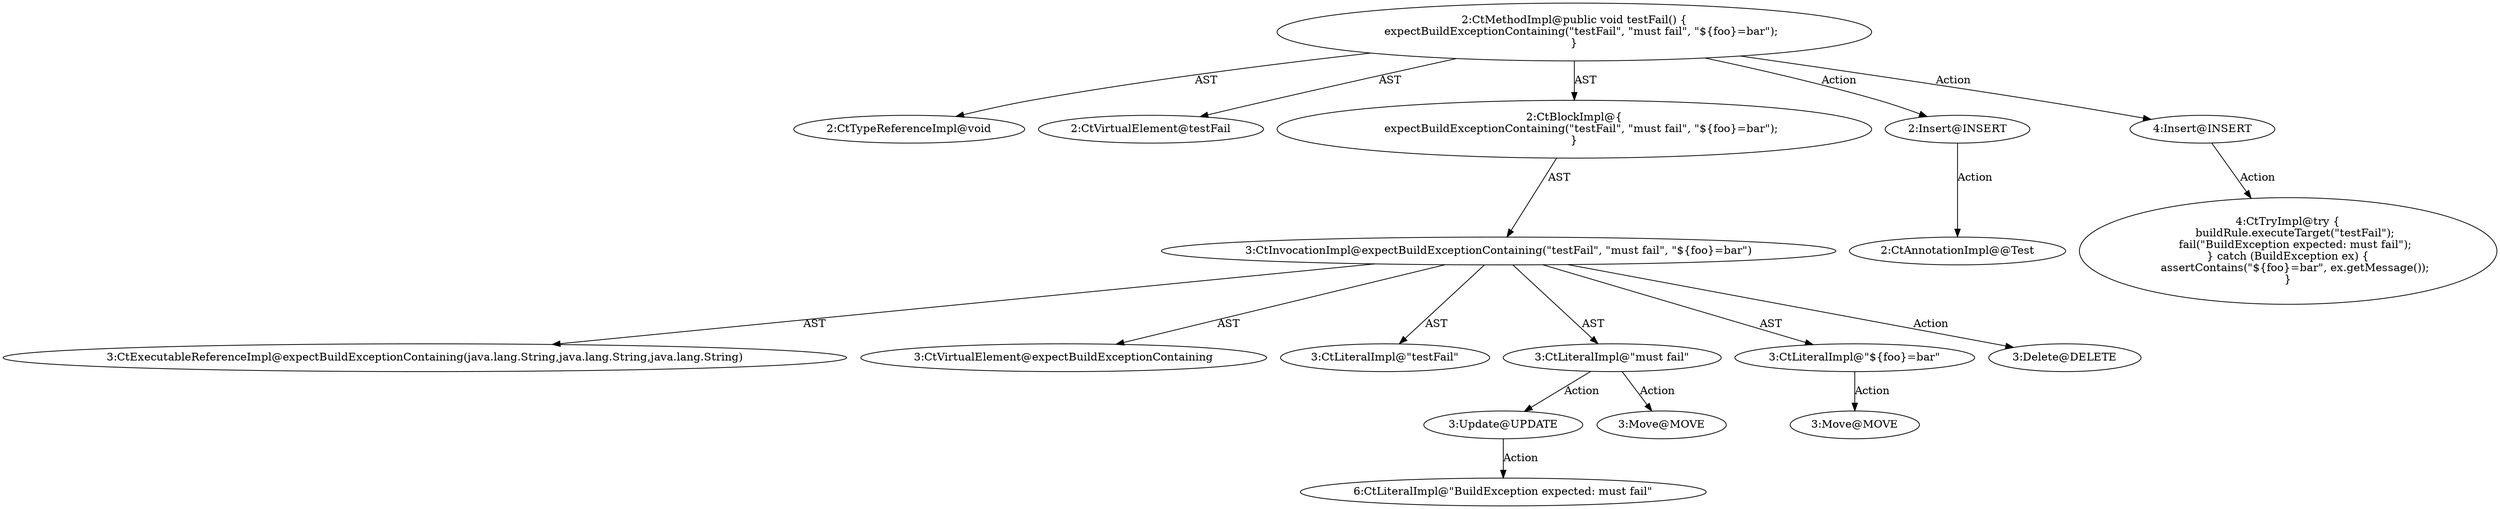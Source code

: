 digraph "testFail#?" {
0 [label="2:CtTypeReferenceImpl@void" shape=ellipse]
1 [label="2:CtVirtualElement@testFail" shape=ellipse]
2 [label="3:CtExecutableReferenceImpl@expectBuildExceptionContaining(java.lang.String,java.lang.String,java.lang.String)" shape=ellipse]
3 [label="3:CtVirtualElement@expectBuildExceptionContaining" shape=ellipse]
4 [label="3:CtLiteralImpl@\"testFail\"" shape=ellipse]
5 [label="3:CtLiteralImpl@\"must fail\"" shape=ellipse]
6 [label="3:CtLiteralImpl@\"$\{foo\}=bar\"" shape=ellipse]
7 [label="3:CtInvocationImpl@expectBuildExceptionContaining(\"testFail\", \"must fail\", \"$\{foo\}=bar\")" shape=ellipse]
8 [label="2:CtBlockImpl@\{
    expectBuildExceptionContaining(\"testFail\", \"must fail\", \"$\{foo\}=bar\");
\}" shape=ellipse]
9 [label="2:CtMethodImpl@public void testFail() \{
    expectBuildExceptionContaining(\"testFail\", \"must fail\", \"$\{foo\}=bar\");
\}" shape=ellipse]
10 [label="3:Update@UPDATE" shape=ellipse]
11 [label="6:CtLiteralImpl@\"BuildException expected: must fail\"" shape=ellipse]
12 [label="3:Delete@DELETE" shape=ellipse]
13 [label="2:Insert@INSERT" shape=ellipse]
14 [label="2:CtAnnotationImpl@@Test" shape=ellipse]
15 [label="4:Insert@INSERT" shape=ellipse]
16 [label="4:CtTryImpl@try \{
    buildRule.executeTarget(\"testFail\");
    fail(\"BuildException expected: must fail\");
\} catch (BuildException ex) \{
    assertContains(\"$\{foo\}=bar\", ex.getMessage());
\}" shape=ellipse]
17 [label="3:Move@MOVE" shape=ellipse]
18 [label="3:Move@MOVE" shape=ellipse]
5 -> 10 [label="Action"];
5 -> 17 [label="Action"];
6 -> 18 [label="Action"];
7 -> 3 [label="AST"];
7 -> 2 [label="AST"];
7 -> 4 [label="AST"];
7 -> 5 [label="AST"];
7 -> 6 [label="AST"];
7 -> 12 [label="Action"];
8 -> 7 [label="AST"];
9 -> 1 [label="AST"];
9 -> 0 [label="AST"];
9 -> 8 [label="AST"];
9 -> 13 [label="Action"];
9 -> 15 [label="Action"];
10 -> 11 [label="Action"];
13 -> 14 [label="Action"];
15 -> 16 [label="Action"];
}